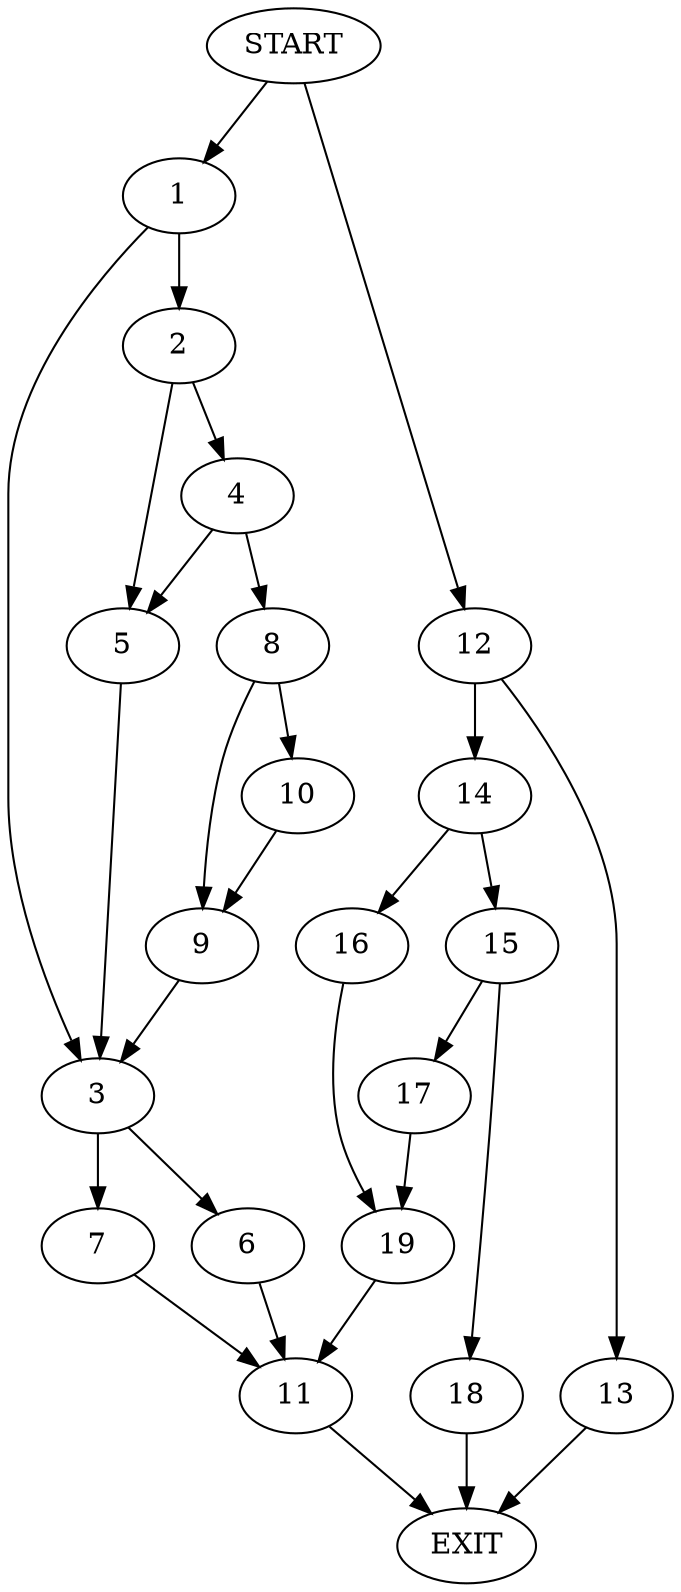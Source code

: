 digraph {
0 [label="START"]
20 [label="EXIT"]
0 -> 1
1 -> 2
1 -> 3
2 -> 4
2 -> 5
3 -> 6
3 -> 7
4 -> 8
4 -> 5
5 -> 3
8 -> 9
8 -> 10
9 -> 3
10 -> 9
7 -> 11
6 -> 11
11 -> 20
0 -> 12
12 -> 13
12 -> 14
14 -> 15
14 -> 16
13 -> 20
15 -> 17
15 -> 18
16 -> 19
19 -> 11
18 -> 20
17 -> 19
}
